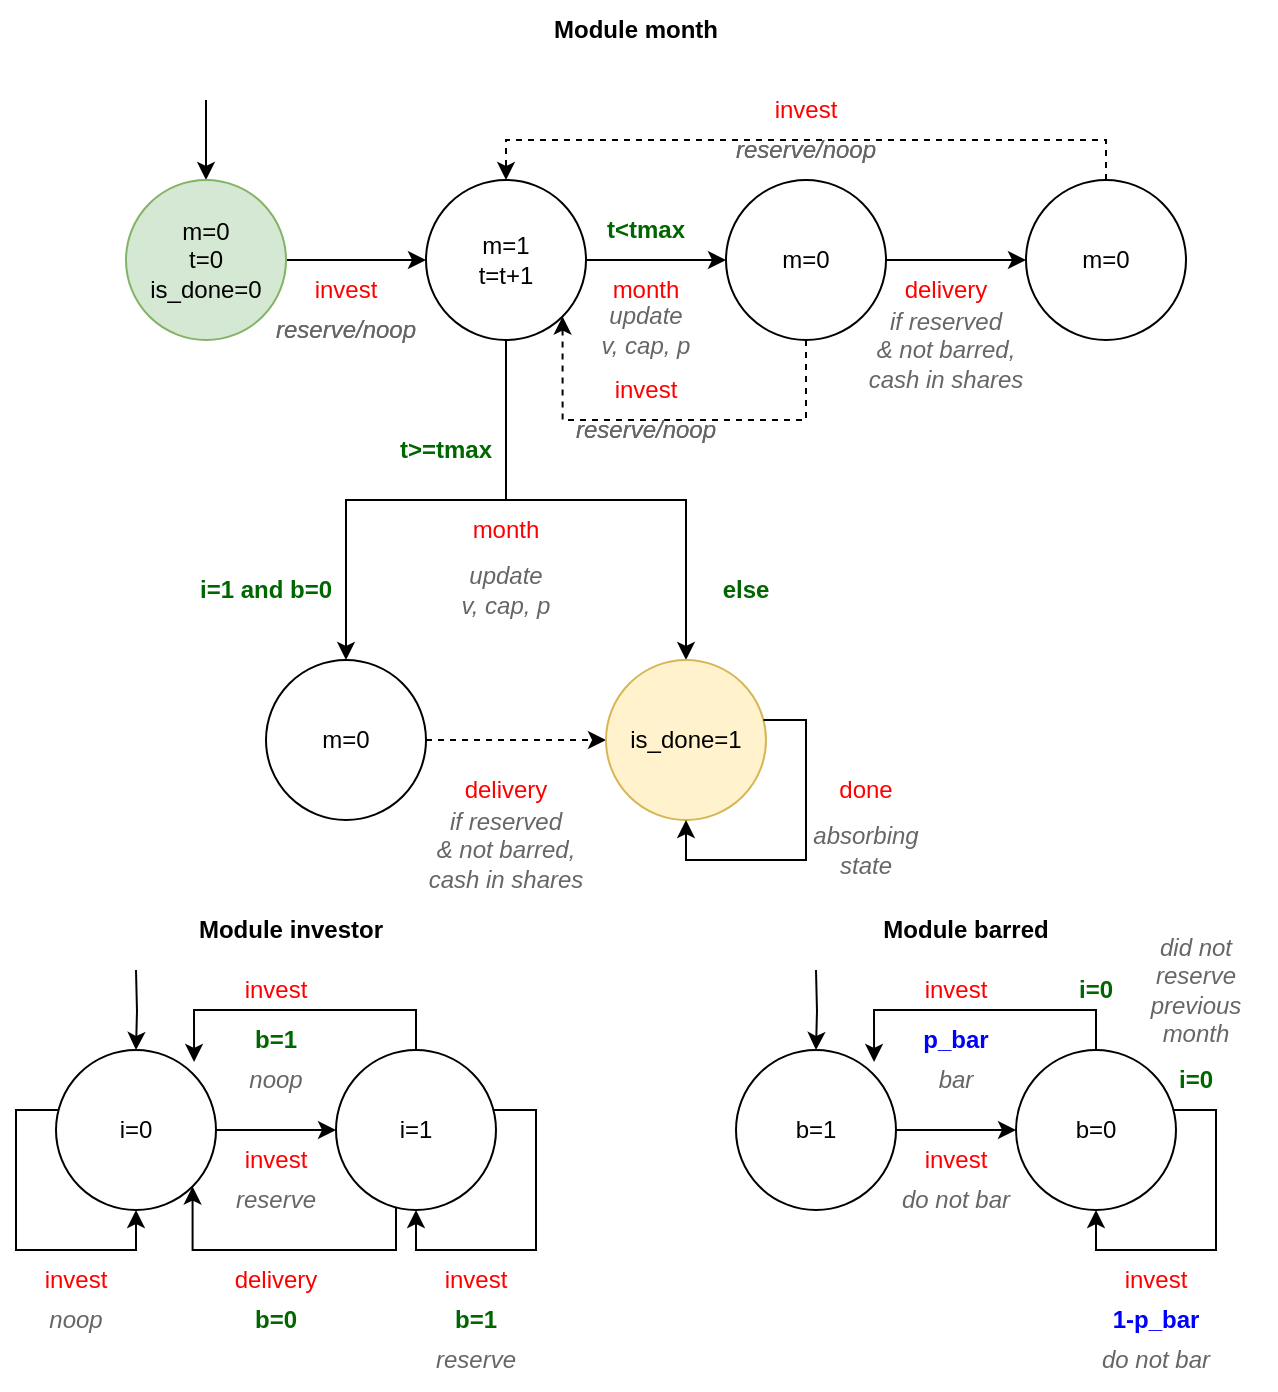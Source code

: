 <mxfile version="21.1.8" type="device">
  <diagram name="Page-1" id="Vplc2FbkKxrORxa0Ai_x">
    <mxGraphModel dx="447" dy="270" grid="1" gridSize="10" guides="1" tooltips="1" connect="1" arrows="1" fold="1" page="1" pageScale="1" pageWidth="850" pageHeight="1100" math="0" shadow="0">
      <root>
        <mxCell id="0" />
        <mxCell id="1" parent="0" />
        <mxCell id="NzjxVL5mABf7hT2KAsvz-4" style="edgeStyle=orthogonalEdgeStyle;rounded=0;orthogonalLoop=1;jettySize=auto;html=1;entryX=0;entryY=0.5;entryDx=0;entryDy=0;" parent="1" source="NzjxVL5mABf7hT2KAsvz-1" target="NzjxVL5mABf7hT2KAsvz-2" edge="1">
          <mxGeometry relative="1" as="geometry" />
        </mxCell>
        <mxCell id="NzjxVL5mABf7hT2KAsvz-44" style="edgeStyle=orthogonalEdgeStyle;rounded=0;orthogonalLoop=1;jettySize=auto;html=1;endArrow=none;endFill=0;startArrow=classic;startFill=1;" parent="1" source="NzjxVL5mABf7hT2KAsvz-1" edge="1">
          <mxGeometry relative="1" as="geometry">
            <mxPoint x="170" y="100" as="targetPoint" />
          </mxGeometry>
        </mxCell>
        <mxCell id="NzjxVL5mABf7hT2KAsvz-1" value="&lt;div&gt;m=0&lt;/div&gt;&lt;div&gt;t=0&lt;br&gt;&lt;/div&gt;&lt;div&gt;is_done=0&lt;br&gt;&lt;/div&gt;" style="ellipse;whiteSpace=wrap;html=1;aspect=fixed;fillColor=#d5e8d4;strokeColor=#82b366;" parent="1" vertex="1">
          <mxGeometry x="130" y="140" width="80" height="80" as="geometry" />
        </mxCell>
        <mxCell id="NzjxVL5mABf7hT2KAsvz-33" style="edgeStyle=orthogonalEdgeStyle;rounded=0;orthogonalLoop=1;jettySize=auto;html=1;" parent="1" source="NzjxVL5mABf7hT2KAsvz-2" target="NzjxVL5mABf7hT2KAsvz-32" edge="1">
          <mxGeometry relative="1" as="geometry" />
        </mxCell>
        <mxCell id="NzjxVL5mABf7hT2KAsvz-36" style="edgeStyle=orthogonalEdgeStyle;rounded=0;orthogonalLoop=1;jettySize=auto;html=1;" parent="1" source="NzjxVL5mABf7hT2KAsvz-2" target="NzjxVL5mABf7hT2KAsvz-35" edge="1">
          <mxGeometry relative="1" as="geometry">
            <Array as="points">
              <mxPoint x="320" y="300" />
              <mxPoint x="410" y="300" />
            </Array>
          </mxGeometry>
        </mxCell>
        <mxCell id="NzjxVL5mABf7hT2KAsvz-2" value="&lt;div&gt;m=1&lt;/div&gt;t=t+1" style="ellipse;whiteSpace=wrap;html=1;aspect=fixed;" parent="1" vertex="1">
          <mxGeometry x="280" y="140" width="80" height="80" as="geometry" />
        </mxCell>
        <mxCell id="NzjxVL5mABf7hT2KAsvz-18" style="edgeStyle=orthogonalEdgeStyle;rounded=0;orthogonalLoop=1;jettySize=auto;html=1;entryX=0;entryY=0.5;entryDx=0;entryDy=0;" parent="1" source="NzjxVL5mABf7hT2KAsvz-3" target="NzjxVL5mABf7hT2KAsvz-17" edge="1">
          <mxGeometry relative="1" as="geometry" />
        </mxCell>
        <mxCell id="NzjxVL5mABf7hT2KAsvz-24" style="edgeStyle=orthogonalEdgeStyle;rounded=0;orthogonalLoop=1;jettySize=auto;html=1;entryX=1;entryY=1;entryDx=0;entryDy=0;dashed=1;" parent="1" source="NzjxVL5mABf7hT2KAsvz-3" target="NzjxVL5mABf7hT2KAsvz-2" edge="1">
          <mxGeometry relative="1" as="geometry">
            <Array as="points">
              <mxPoint x="470" y="260" />
              <mxPoint x="348" y="260" />
            </Array>
          </mxGeometry>
        </mxCell>
        <mxCell id="NzjxVL5mABf7hT2KAsvz-3" value="m=0" style="ellipse;whiteSpace=wrap;html=1;aspect=fixed;direction=west;" parent="1" vertex="1">
          <mxGeometry x="430" y="140" width="80" height="80" as="geometry" />
        </mxCell>
        <mxCell id="NzjxVL5mABf7hT2KAsvz-5" style="edgeStyle=orthogonalEdgeStyle;rounded=0;orthogonalLoop=1;jettySize=auto;html=1;exitX=1;exitY=0.5;exitDx=0;exitDy=0;" parent="1" source="NzjxVL5mABf7hT2KAsvz-2" target="NzjxVL5mABf7hT2KAsvz-3" edge="1">
          <mxGeometry relative="1" as="geometry">
            <mxPoint x="220" y="190" as="sourcePoint" />
            <mxPoint x="290" y="190" as="targetPoint" />
          </mxGeometry>
        </mxCell>
        <mxCell id="NzjxVL5mABf7hT2KAsvz-6" value="&lt;font color=&quot;#ff0000&quot;&gt;invest&lt;/font&gt;" style="text;html=1;strokeColor=none;fillColor=none;align=center;verticalAlign=middle;whiteSpace=wrap;rounded=0;" parent="1" vertex="1">
          <mxGeometry x="210" y="180" width="60" height="30" as="geometry" />
        </mxCell>
        <mxCell id="NzjxVL5mABf7hT2KAsvz-7" value="&lt;font color=&quot;#ff0000&quot;&gt;month&lt;/font&gt;" style="text;html=1;strokeColor=none;fillColor=none;align=center;verticalAlign=middle;whiteSpace=wrap;rounded=0;" parent="1" vertex="1">
          <mxGeometry x="360" y="180" width="60" height="30" as="geometry" />
        </mxCell>
        <mxCell id="NzjxVL5mABf7hT2KAsvz-25" style="edgeStyle=orthogonalEdgeStyle;rounded=0;orthogonalLoop=1;jettySize=auto;html=1;entryX=0.5;entryY=0;entryDx=0;entryDy=0;dashed=1;" parent="1" source="NzjxVL5mABf7hT2KAsvz-17" target="NzjxVL5mABf7hT2KAsvz-2" edge="1">
          <mxGeometry relative="1" as="geometry">
            <Array as="points">
              <mxPoint x="620" y="120" />
              <mxPoint x="320" y="120" />
            </Array>
          </mxGeometry>
        </mxCell>
        <mxCell id="NzjxVL5mABf7hT2KAsvz-17" value="m=0" style="ellipse;whiteSpace=wrap;html=1;aspect=fixed;" parent="1" vertex="1">
          <mxGeometry x="580" y="140" width="80" height="80" as="geometry" />
        </mxCell>
        <mxCell id="NzjxVL5mABf7hT2KAsvz-20" value="&lt;font color=&quot;#ff0000&quot;&gt;delivery&lt;/font&gt;" style="text;html=1;strokeColor=none;fillColor=none;align=center;verticalAlign=middle;whiteSpace=wrap;rounded=0;" parent="1" vertex="1">
          <mxGeometry x="510" y="180" width="60" height="30" as="geometry" />
        </mxCell>
        <mxCell id="NzjxVL5mABf7hT2KAsvz-26" value="&lt;font color=&quot;#ff0000&quot;&gt;invest&lt;/font&gt;" style="text;html=1;strokeColor=none;fillColor=none;align=center;verticalAlign=middle;whiteSpace=wrap;rounded=0;" parent="1" vertex="1">
          <mxGeometry x="440" y="90" width="60" height="30" as="geometry" />
        </mxCell>
        <mxCell id="NzjxVL5mABf7hT2KAsvz-27" value="&lt;font color=&quot;#ff0000&quot;&gt;invest&lt;/font&gt;" style="text;html=1;strokeColor=none;fillColor=none;align=center;verticalAlign=middle;whiteSpace=wrap;rounded=0;" parent="1" vertex="1">
          <mxGeometry x="360" y="230" width="60" height="30" as="geometry" />
        </mxCell>
        <mxCell id="NzjxVL5mABf7hT2KAsvz-57" style="edgeStyle=orthogonalEdgeStyle;rounded=0;orthogonalLoop=1;jettySize=auto;html=1;entryX=0;entryY=0.5;entryDx=0;entryDy=0;dashed=1;" parent="1" source="NzjxVL5mABf7hT2KAsvz-32" target="NzjxVL5mABf7hT2KAsvz-35" edge="1">
          <mxGeometry relative="1" as="geometry" />
        </mxCell>
        <mxCell id="NzjxVL5mABf7hT2KAsvz-32" value="m=0" style="ellipse;whiteSpace=wrap;html=1;aspect=fixed;" parent="1" vertex="1">
          <mxGeometry x="200" y="380" width="80" height="80" as="geometry" />
        </mxCell>
        <mxCell id="NzjxVL5mABf7hT2KAsvz-35" value="is_done=1" style="ellipse;whiteSpace=wrap;html=1;aspect=fixed;fillColor=#fff2cc;strokeColor=#d6b656;" parent="1" vertex="1">
          <mxGeometry x="370" y="380" width="80" height="80" as="geometry" />
        </mxCell>
        <mxCell id="NzjxVL5mABf7hT2KAsvz-37" value="&lt;font color=&quot;#006600&quot;&gt;t&amp;gt;=tmax&lt;/font&gt;" style="text;html=1;strokeColor=none;fillColor=none;align=center;verticalAlign=middle;whiteSpace=wrap;rounded=0;fontStyle=1" parent="1" vertex="1">
          <mxGeometry x="260" y="260" width="60" height="30" as="geometry" />
        </mxCell>
        <mxCell id="NzjxVL5mABf7hT2KAsvz-38" value="&lt;div&gt;&lt;font color=&quot;#006600&quot;&gt;i=1 and b=0&lt;br&gt;&lt;/font&gt;&lt;/div&gt;" style="text;html=1;strokeColor=none;fillColor=none;align=center;verticalAlign=middle;whiteSpace=wrap;rounded=0;fontStyle=1" parent="1" vertex="1">
          <mxGeometry x="160" y="330" width="80" height="30" as="geometry" />
        </mxCell>
        <mxCell id="NzjxVL5mABf7hT2KAsvz-40" value="&lt;div&gt;&lt;font color=&quot;#006600&quot;&gt;else&lt;br&gt;&lt;/font&gt;&lt;/div&gt;" style="text;html=1;strokeColor=none;fillColor=none;align=center;verticalAlign=middle;whiteSpace=wrap;rounded=0;fontStyle=1" parent="1" vertex="1">
          <mxGeometry x="400" y="330" width="80" height="30" as="geometry" />
        </mxCell>
        <mxCell id="NzjxVL5mABf7hT2KAsvz-46" value="&lt;font color=&quot;#ff0000&quot;&gt;month&lt;/font&gt;" style="text;html=1;strokeColor=none;fillColor=none;align=center;verticalAlign=middle;whiteSpace=wrap;rounded=0;" parent="1" vertex="1">
          <mxGeometry x="290" y="300" width="60" height="30" as="geometry" />
        </mxCell>
        <mxCell id="NzjxVL5mABf7hT2KAsvz-47" value="&lt;font color=&quot;#ff0000&quot;&gt;delivery&lt;/font&gt;" style="text;html=1;strokeColor=none;fillColor=none;align=center;verticalAlign=middle;whiteSpace=wrap;rounded=0;" parent="1" vertex="1">
          <mxGeometry x="290" y="430" width="60" height="30" as="geometry" />
        </mxCell>
        <mxCell id="NzjxVL5mABf7hT2KAsvz-52" value="&lt;font color=&quot;#006600&quot;&gt;t&amp;lt;tmax&lt;/font&gt;" style="text;html=1;strokeColor=none;fillColor=none;align=center;verticalAlign=middle;whiteSpace=wrap;rounded=0;fontStyle=1" parent="1" vertex="1">
          <mxGeometry x="360" y="150" width="60" height="30" as="geometry" />
        </mxCell>
        <mxCell id="NzjxVL5mABf7hT2KAsvz-54" style="edgeStyle=orthogonalEdgeStyle;rounded=0;orthogonalLoop=1;jettySize=auto;html=1;entryX=0.5;entryY=1;entryDx=0;entryDy=0;" parent="1" edge="1">
          <mxGeometry relative="1" as="geometry">
            <Array as="points">
              <mxPoint x="470" y="410" />
              <mxPoint x="470" y="480" />
              <mxPoint x="410" y="480" />
            </Array>
            <mxPoint x="448.73" y="410" as="sourcePoint" />
            <mxPoint x="410" y="460" as="targetPoint" />
          </mxGeometry>
        </mxCell>
        <mxCell id="NzjxVL5mABf7hT2KAsvz-55" value="&lt;font color=&quot;#ff0000&quot;&gt;done&lt;/font&gt;" style="text;html=1;strokeColor=none;fillColor=none;align=center;verticalAlign=middle;whiteSpace=wrap;rounded=0;" parent="1" vertex="1">
          <mxGeometry x="470" y="430" width="60" height="30" as="geometry" />
        </mxCell>
        <mxCell id="NzjxVL5mABf7hT2KAsvz-59" style="edgeStyle=orthogonalEdgeStyle;rounded=0;orthogonalLoop=1;jettySize=auto;html=1;endArrow=none;endFill=0;startArrow=classic;startFill=1;" parent="1" edge="1">
          <mxGeometry relative="1" as="geometry">
            <mxPoint x="135" y="535" as="targetPoint" />
            <mxPoint x="135" y="575" as="sourcePoint" />
          </mxGeometry>
        </mxCell>
        <mxCell id="NzjxVL5mABf7hT2KAsvz-66" value="&lt;font color=&quot;#ff0000&quot;&gt;invest&lt;/font&gt;" style="text;html=1;strokeColor=none;fillColor=none;align=center;verticalAlign=middle;whiteSpace=wrap;rounded=0;" parent="1" vertex="1">
          <mxGeometry x="75" y="675" width="60" height="30" as="geometry" />
        </mxCell>
        <mxCell id="NzjxVL5mABf7hT2KAsvz-75" style="edgeStyle=orthogonalEdgeStyle;rounded=0;orthogonalLoop=1;jettySize=auto;html=1;entryX=0.5;entryY=1;entryDx=0;entryDy=0;" parent="1" source="NzjxVL5mABf7hT2KAsvz-76" edge="1">
          <mxGeometry relative="1" as="geometry">
            <Array as="points">
              <mxPoint x="75" y="605" />
              <mxPoint x="75" y="675" />
              <mxPoint x="135" y="675" />
            </Array>
            <mxPoint x="173.73" y="605" as="sourcePoint" />
            <mxPoint x="135" y="655" as="targetPoint" />
          </mxGeometry>
        </mxCell>
        <mxCell id="NzjxVL5mABf7hT2KAsvz-78" style="edgeStyle=orthogonalEdgeStyle;rounded=0;orthogonalLoop=1;jettySize=auto;html=1;" parent="1" source="NzjxVL5mABf7hT2KAsvz-76" target="NzjxVL5mABf7hT2KAsvz-77" edge="1">
          <mxGeometry relative="1" as="geometry" />
        </mxCell>
        <mxCell id="NzjxVL5mABf7hT2KAsvz-76" value="i=0" style="ellipse;whiteSpace=wrap;html=1;aspect=fixed;" parent="1" vertex="1">
          <mxGeometry x="95" y="575" width="80" height="80" as="geometry" />
        </mxCell>
        <mxCell id="NzjxVL5mABf7hT2KAsvz-82" style="edgeStyle=orthogonalEdgeStyle;rounded=0;orthogonalLoop=1;jettySize=auto;html=1;entryX=0.863;entryY=0.075;entryDx=0;entryDy=0;entryPerimeter=0;" parent="1" source="NzjxVL5mABf7hT2KAsvz-77" target="NzjxVL5mABf7hT2KAsvz-76" edge="1">
          <mxGeometry relative="1" as="geometry">
            <Array as="points">
              <mxPoint x="275" y="555" />
              <mxPoint x="164" y="555" />
            </Array>
          </mxGeometry>
        </mxCell>
        <mxCell id="NzjxVL5mABf7hT2KAsvz-89" style="edgeStyle=orthogonalEdgeStyle;rounded=0;orthogonalLoop=1;jettySize=auto;html=1;entryX=1;entryY=1;entryDx=0;entryDy=0;" parent="1" source="NzjxVL5mABf7hT2KAsvz-77" target="NzjxVL5mABf7hT2KAsvz-76" edge="1">
          <mxGeometry relative="1" as="geometry">
            <Array as="points">
              <mxPoint x="265" y="675" />
              <mxPoint x="163" y="675" />
            </Array>
          </mxGeometry>
        </mxCell>
        <mxCell id="NzjxVL5mABf7hT2KAsvz-77" value="i=1" style="ellipse;whiteSpace=wrap;html=1;aspect=fixed;" parent="1" vertex="1">
          <mxGeometry x="235" y="575" width="80" height="80" as="geometry" />
        </mxCell>
        <mxCell id="NzjxVL5mABf7hT2KAsvz-79" value="&lt;font color=&quot;#ff0000&quot;&gt;invest&lt;/font&gt;" style="text;html=1;strokeColor=none;fillColor=none;align=center;verticalAlign=middle;whiteSpace=wrap;rounded=0;" parent="1" vertex="1">
          <mxGeometry x="175" y="615" width="60" height="30" as="geometry" />
        </mxCell>
        <mxCell id="NzjxVL5mABf7hT2KAsvz-84" style="edgeStyle=orthogonalEdgeStyle;rounded=0;orthogonalLoop=1;jettySize=auto;html=1;entryX=0.5;entryY=1;entryDx=0;entryDy=0;" parent="1" edge="1">
          <mxGeometry relative="1" as="geometry">
            <Array as="points">
              <mxPoint x="335" y="605" />
              <mxPoint x="335" y="675" />
              <mxPoint x="275" y="675" />
            </Array>
            <mxPoint x="313.73" y="605" as="sourcePoint" />
            <mxPoint x="275" y="655" as="targetPoint" />
          </mxGeometry>
        </mxCell>
        <mxCell id="NzjxVL5mABf7hT2KAsvz-85" value="&lt;font color=&quot;#ff0000&quot;&gt;invest&lt;/font&gt;" style="text;html=1;strokeColor=none;fillColor=none;align=center;verticalAlign=middle;whiteSpace=wrap;rounded=0;" parent="1" vertex="1">
          <mxGeometry x="175" y="530" width="60" height="30" as="geometry" />
        </mxCell>
        <mxCell id="NzjxVL5mABf7hT2KAsvz-86" value="&lt;font color=&quot;#ff0000&quot;&gt;invest&lt;/font&gt;" style="text;html=1;strokeColor=none;fillColor=none;align=center;verticalAlign=middle;whiteSpace=wrap;rounded=0;" parent="1" vertex="1">
          <mxGeometry x="275" y="675" width="60" height="30" as="geometry" />
        </mxCell>
        <mxCell id="NzjxVL5mABf7hT2KAsvz-87" value="&lt;div&gt;&lt;font color=&quot;#006600&quot;&gt;b=1&lt;br&gt;&lt;/font&gt;&lt;/div&gt;" style="text;html=1;strokeColor=none;fillColor=none;align=center;verticalAlign=middle;whiteSpace=wrap;rounded=0;fontStyle=1" parent="1" vertex="1">
          <mxGeometry x="165" y="555" width="80" height="30" as="geometry" />
        </mxCell>
        <mxCell id="NzjxVL5mABf7hT2KAsvz-88" value="&lt;div&gt;&lt;font color=&quot;#006600&quot;&gt;b=1&lt;br&gt;&lt;/font&gt;&lt;/div&gt;" style="text;html=1;strokeColor=none;fillColor=none;align=center;verticalAlign=middle;whiteSpace=wrap;rounded=0;fontStyle=1" parent="1" vertex="1">
          <mxGeometry x="265" y="695" width="80" height="30" as="geometry" />
        </mxCell>
        <mxCell id="NzjxVL5mABf7hT2KAsvz-90" value="&lt;font color=&quot;#ff0000&quot;&gt;delivery&lt;/font&gt;" style="text;html=1;strokeColor=none;fillColor=none;align=center;verticalAlign=middle;whiteSpace=wrap;rounded=0;" parent="1" vertex="1">
          <mxGeometry x="175" y="675" width="60" height="30" as="geometry" />
        </mxCell>
        <mxCell id="NzjxVL5mABf7hT2KAsvz-91" value="&lt;div&gt;&lt;font color=&quot;#006600&quot;&gt;b=0&lt;/font&gt;&lt;/div&gt;" style="text;html=1;strokeColor=none;fillColor=none;align=center;verticalAlign=middle;whiteSpace=wrap;rounded=0;fontStyle=1" parent="1" vertex="1">
          <mxGeometry x="165" y="695" width="80" height="30" as="geometry" />
        </mxCell>
        <mxCell id="ENt79Uhcj-9WUcpKTyNv-1" value="&lt;i style=&quot;border-color: var(--border-color); color: rgb(102, 102, 102);&quot;&gt;noop&lt;/i&gt;" style="text;html=1;strokeColor=none;fillColor=none;align=center;verticalAlign=middle;whiteSpace=wrap;rounded=0;" parent="1" vertex="1">
          <mxGeometry x="75" y="695" width="60" height="30" as="geometry" />
        </mxCell>
        <mxCell id="ENt79Uhcj-9WUcpKTyNv-2" value="&lt;font color=&quot;#666666&quot;&gt;&lt;i&gt;reserve&lt;/i&gt;&lt;/font&gt;" style="text;html=1;strokeColor=none;fillColor=none;align=center;verticalAlign=middle;whiteSpace=wrap;rounded=0;" parent="1" vertex="1">
          <mxGeometry x="175" y="635" width="60" height="30" as="geometry" />
        </mxCell>
        <mxCell id="ENt79Uhcj-9WUcpKTyNv-3" value="&lt;font color=&quot;#666666&quot;&gt;&lt;i&gt;noop&lt;/i&gt;&lt;/font&gt;" style="text;html=1;strokeColor=none;fillColor=none;align=center;verticalAlign=middle;whiteSpace=wrap;rounded=0;" parent="1" vertex="1">
          <mxGeometry x="175" y="575" width="60" height="30" as="geometry" />
        </mxCell>
        <mxCell id="ENt79Uhcj-9WUcpKTyNv-4" value="&lt;font color=&quot;#666666&quot;&gt;&lt;i&gt;reserve&lt;/i&gt;&lt;/font&gt;" style="text;html=1;strokeColor=none;fillColor=none;align=center;verticalAlign=middle;whiteSpace=wrap;rounded=0;" parent="1" vertex="1">
          <mxGeometry x="275" y="715" width="60" height="30" as="geometry" />
        </mxCell>
        <mxCell id="ENt79Uhcj-9WUcpKTyNv-6" value="&lt;font color=&quot;#666666&quot;&gt;&lt;i&gt;reserve/noop&lt;/i&gt;&lt;/font&gt;" style="text;html=1;strokeColor=none;fillColor=none;align=center;verticalAlign=middle;whiteSpace=wrap;rounded=0;" parent="1" vertex="1">
          <mxGeometry x="210" y="200" width="60" height="30" as="geometry" />
        </mxCell>
        <mxCell id="ENt79Uhcj-9WUcpKTyNv-7" value="&lt;font color=&quot;#666666&quot;&gt;&lt;i&gt;reserve/noop&lt;/i&gt;&lt;/font&gt;" style="text;html=1;strokeColor=none;fillColor=none;align=center;verticalAlign=middle;whiteSpace=wrap;rounded=0;" parent="1" vertex="1">
          <mxGeometry x="360" y="250" width="60" height="30" as="geometry" />
        </mxCell>
        <mxCell id="ENt79Uhcj-9WUcpKTyNv-8" value="&lt;font color=&quot;#666666&quot;&gt;&lt;i&gt;reserve/noop&lt;/i&gt;&lt;/font&gt;" style="text;html=1;strokeColor=none;fillColor=none;align=center;verticalAlign=middle;whiteSpace=wrap;rounded=0;" parent="1" vertex="1">
          <mxGeometry x="440" y="110" width="60" height="30" as="geometry" />
        </mxCell>
        <mxCell id="ENt79Uhcj-9WUcpKTyNv-12" value="&lt;font color=&quot;#666666&quot;&gt;&lt;i&gt;update&lt;br&gt;v, cap, p&lt;/i&gt;&lt;/font&gt;" style="text;html=1;strokeColor=none;fillColor=none;align=center;verticalAlign=middle;whiteSpace=wrap;rounded=0;" parent="1" vertex="1">
          <mxGeometry x="360" y="200" width="60" height="30" as="geometry" />
        </mxCell>
        <mxCell id="ENt79Uhcj-9WUcpKTyNv-13" value="&lt;font color=&quot;#666666&quot;&gt;&lt;i&gt;reserve/noop&lt;/i&gt;&lt;/font&gt;" style="text;html=1;strokeColor=none;fillColor=none;align=center;verticalAlign=middle;whiteSpace=wrap;rounded=0;" parent="1" vertex="1">
          <mxGeometry x="210" y="200" width="60" height="30" as="geometry" />
        </mxCell>
        <mxCell id="ENt79Uhcj-9WUcpKTyNv-14" value="&lt;font color=&quot;#666666&quot;&gt;&lt;i&gt;reserve/noop&lt;/i&gt;&lt;/font&gt;" style="text;html=1;strokeColor=none;fillColor=none;align=center;verticalAlign=middle;whiteSpace=wrap;rounded=0;" parent="1" vertex="1">
          <mxGeometry x="440" y="110" width="60" height="30" as="geometry" />
        </mxCell>
        <mxCell id="ENt79Uhcj-9WUcpKTyNv-16" value="&lt;font color=&quot;#666666&quot;&gt;&lt;i&gt;reserve/noop&lt;/i&gt;&lt;/font&gt;" style="text;html=1;strokeColor=none;fillColor=none;align=center;verticalAlign=middle;whiteSpace=wrap;rounded=0;" parent="1" vertex="1">
          <mxGeometry x="360" y="250" width="60" height="30" as="geometry" />
        </mxCell>
        <mxCell id="ENt79Uhcj-9WUcpKTyNv-21" value="&lt;font color=&quot;#666666&quot;&gt;&lt;i&gt;absorbing state&lt;/i&gt;&lt;/font&gt;" style="text;html=1;strokeColor=none;fillColor=none;align=center;verticalAlign=middle;whiteSpace=wrap;rounded=0;" parent="1" vertex="1">
          <mxGeometry x="470" y="460" width="60" height="30" as="geometry" />
        </mxCell>
        <mxCell id="ENt79Uhcj-9WUcpKTyNv-22" value="&lt;font color=&quot;#666666&quot;&gt;&lt;i&gt;if reserved&lt;br&gt;&amp;amp; not barred,&lt;br&gt;cash in shares&lt;br&gt;&lt;/i&gt;&lt;/font&gt;" style="text;html=1;strokeColor=none;fillColor=none;align=center;verticalAlign=middle;whiteSpace=wrap;rounded=0;" parent="1" vertex="1">
          <mxGeometry x="485" y="210" width="110" height="30" as="geometry" />
        </mxCell>
        <mxCell id="ENt79Uhcj-9WUcpKTyNv-23" value="&lt;font color=&quot;#666666&quot;&gt;&lt;i&gt;if reserved&lt;br&gt;&amp;amp; not barred,&lt;br&gt;cash in shares&lt;br&gt;&lt;/i&gt;&lt;/font&gt;" style="text;html=1;strokeColor=none;fillColor=none;align=center;verticalAlign=middle;whiteSpace=wrap;rounded=0;" parent="1" vertex="1">
          <mxGeometry x="265" y="460" width="110" height="30" as="geometry" />
        </mxCell>
        <mxCell id="ENt79Uhcj-9WUcpKTyNv-24" style="edgeStyle=orthogonalEdgeStyle;rounded=0;orthogonalLoop=1;jettySize=auto;html=1;endArrow=none;endFill=0;startArrow=classic;startFill=1;" parent="1" edge="1">
          <mxGeometry relative="1" as="geometry">
            <mxPoint x="475" y="535" as="targetPoint" />
            <mxPoint x="475" y="575" as="sourcePoint" />
          </mxGeometry>
        </mxCell>
        <mxCell id="ENt79Uhcj-9WUcpKTyNv-27" style="edgeStyle=orthogonalEdgeStyle;rounded=0;orthogonalLoop=1;jettySize=auto;html=1;" parent="1" source="ENt79Uhcj-9WUcpKTyNv-28" target="ENt79Uhcj-9WUcpKTyNv-31" edge="1">
          <mxGeometry relative="1" as="geometry" />
        </mxCell>
        <mxCell id="ENt79Uhcj-9WUcpKTyNv-28" value="b=1" style="ellipse;whiteSpace=wrap;html=1;aspect=fixed;" parent="1" vertex="1">
          <mxGeometry x="435" y="575" width="80" height="80" as="geometry" />
        </mxCell>
        <mxCell id="ENt79Uhcj-9WUcpKTyNv-29" style="edgeStyle=orthogonalEdgeStyle;rounded=0;orthogonalLoop=1;jettySize=auto;html=1;entryX=0.863;entryY=0.075;entryDx=0;entryDy=0;entryPerimeter=0;" parent="1" source="ENt79Uhcj-9WUcpKTyNv-31" target="ENt79Uhcj-9WUcpKTyNv-28" edge="1">
          <mxGeometry relative="1" as="geometry">
            <Array as="points">
              <mxPoint x="615" y="555" />
              <mxPoint x="504" y="555" />
            </Array>
          </mxGeometry>
        </mxCell>
        <mxCell id="ENt79Uhcj-9WUcpKTyNv-31" value="b=0" style="ellipse;whiteSpace=wrap;html=1;aspect=fixed;" parent="1" vertex="1">
          <mxGeometry x="575" y="575" width="80" height="80" as="geometry" />
        </mxCell>
        <mxCell id="ENt79Uhcj-9WUcpKTyNv-32" value="&lt;font color=&quot;#ff0000&quot;&gt;invest&lt;/font&gt;" style="text;html=1;strokeColor=none;fillColor=none;align=center;verticalAlign=middle;whiteSpace=wrap;rounded=0;" parent="1" vertex="1">
          <mxGeometry x="515" y="615" width="60" height="30" as="geometry" />
        </mxCell>
        <mxCell id="ENt79Uhcj-9WUcpKTyNv-33" style="edgeStyle=orthogonalEdgeStyle;rounded=0;orthogonalLoop=1;jettySize=auto;html=1;entryX=0.5;entryY=1;entryDx=0;entryDy=0;" parent="1" edge="1">
          <mxGeometry relative="1" as="geometry">
            <Array as="points">
              <mxPoint x="675" y="605" />
              <mxPoint x="675" y="675" />
              <mxPoint x="615" y="675" />
            </Array>
            <mxPoint x="653.73" y="605" as="sourcePoint" />
            <mxPoint x="615" y="655" as="targetPoint" />
          </mxGeometry>
        </mxCell>
        <mxCell id="ENt79Uhcj-9WUcpKTyNv-34" value="&lt;font color=&quot;#ff0000&quot;&gt;invest&lt;/font&gt;" style="text;html=1;strokeColor=none;fillColor=none;align=center;verticalAlign=middle;whiteSpace=wrap;rounded=0;" parent="1" vertex="1">
          <mxGeometry x="515" y="530" width="60" height="30" as="geometry" />
        </mxCell>
        <mxCell id="ENt79Uhcj-9WUcpKTyNv-35" value="&lt;font color=&quot;#ff0000&quot;&gt;invest&lt;/font&gt;" style="text;html=1;strokeColor=none;fillColor=none;align=center;verticalAlign=middle;whiteSpace=wrap;rounded=0;" parent="1" vertex="1">
          <mxGeometry x="615" y="675" width="60" height="30" as="geometry" />
        </mxCell>
        <mxCell id="ENt79Uhcj-9WUcpKTyNv-36" value="&lt;div&gt;&lt;font color=&quot;#0000ff&quot;&gt;p_bar&lt;/font&gt;&lt;br&gt;&lt;/div&gt;" style="text;html=1;strokeColor=none;fillColor=none;align=center;verticalAlign=middle;whiteSpace=wrap;rounded=0;fontStyle=1" parent="1" vertex="1">
          <mxGeometry x="505" y="555" width="80" height="30" as="geometry" />
        </mxCell>
        <mxCell id="ENt79Uhcj-9WUcpKTyNv-37" value="&lt;div&gt;&lt;font color=&quot;#006600&quot;&gt;i=0&lt;/font&gt;&lt;/div&gt;" style="text;html=1;strokeColor=none;fillColor=none;align=center;verticalAlign=middle;whiteSpace=wrap;rounded=0;fontStyle=1" parent="1" vertex="1">
          <mxGeometry x="625" y="575" width="80" height="30" as="geometry" />
        </mxCell>
        <mxCell id="ENt79Uhcj-9WUcpKTyNv-41" value="&lt;font color=&quot;#666666&quot;&gt;&lt;i&gt;do not bar&lt;/i&gt;&lt;/font&gt;" style="text;html=1;strokeColor=none;fillColor=none;align=center;verticalAlign=middle;whiteSpace=wrap;rounded=0;" parent="1" vertex="1">
          <mxGeometry x="515" y="635" width="60" height="30" as="geometry" />
        </mxCell>
        <mxCell id="ENt79Uhcj-9WUcpKTyNv-42" value="&lt;font color=&quot;#666666&quot;&gt;&lt;i&gt;bar&lt;/i&gt;&lt;/font&gt;" style="text;html=1;strokeColor=none;fillColor=none;align=center;verticalAlign=middle;whiteSpace=wrap;rounded=0;" parent="1" vertex="1">
          <mxGeometry x="515" y="575" width="60" height="30" as="geometry" />
        </mxCell>
        <mxCell id="ENt79Uhcj-9WUcpKTyNv-43" value="&lt;font color=&quot;#666666&quot;&gt;&lt;i&gt;do not bar&lt;/i&gt;&lt;/font&gt;" style="text;html=1;strokeColor=none;fillColor=none;align=center;verticalAlign=middle;whiteSpace=wrap;rounded=0;" parent="1" vertex="1">
          <mxGeometry x="615" y="715" width="60" height="30" as="geometry" />
        </mxCell>
        <mxCell id="ENt79Uhcj-9WUcpKTyNv-46" value="&lt;div&gt;&lt;font color=&quot;#006600&quot;&gt;i=0&lt;br&gt;&lt;/font&gt;&lt;/div&gt;" style="text;html=1;strokeColor=none;fillColor=none;align=center;verticalAlign=middle;whiteSpace=wrap;rounded=0;fontStyle=1" parent="1" vertex="1">
          <mxGeometry x="575" y="530" width="80" height="30" as="geometry" />
        </mxCell>
        <mxCell id="ENt79Uhcj-9WUcpKTyNv-47" value="&lt;div&gt;&lt;font color=&quot;#0000ff&quot;&gt;1-p_bar&lt;/font&gt;&lt;br&gt;&lt;/div&gt;" style="text;html=1;strokeColor=none;fillColor=none;align=center;verticalAlign=middle;whiteSpace=wrap;rounded=0;fontStyle=1" parent="1" vertex="1">
          <mxGeometry x="605" y="695" width="80" height="30" as="geometry" />
        </mxCell>
        <mxCell id="ENt79Uhcj-9WUcpKTyNv-84" value="&lt;b&gt;Module month&lt;/b&gt;" style="text;html=1;strokeColor=none;fillColor=none;align=center;verticalAlign=middle;whiteSpace=wrap;rounded=0;" parent="1" vertex="1">
          <mxGeometry x="340" y="50" width="90" height="30" as="geometry" />
        </mxCell>
        <mxCell id="ENt79Uhcj-9WUcpKTyNv-85" value="&lt;b&gt;Module investor&lt;/b&gt;" style="text;html=1;strokeColor=none;fillColor=none;align=center;verticalAlign=middle;whiteSpace=wrap;rounded=0;" parent="1" vertex="1">
          <mxGeometry x="165" y="500" width="95" height="30" as="geometry" />
        </mxCell>
        <mxCell id="ENt79Uhcj-9WUcpKTyNv-86" value="&lt;font color=&quot;#666666&quot;&gt;&lt;i&gt;update&lt;br&gt;v, cap, p&lt;/i&gt;&lt;/font&gt;" style="text;html=1;strokeColor=none;fillColor=none;align=center;verticalAlign=middle;whiteSpace=wrap;rounded=0;" parent="1" vertex="1">
          <mxGeometry x="290" y="330" width="60" height="30" as="geometry" />
        </mxCell>
        <mxCell id="ENt79Uhcj-9WUcpKTyNv-87" value="&lt;b&gt;Module barred&lt;/b&gt;" style="text;html=1;strokeColor=none;fillColor=none;align=center;verticalAlign=middle;whiteSpace=wrap;rounded=0;" parent="1" vertex="1">
          <mxGeometry x="505" y="500" width="90" height="30" as="geometry" />
        </mxCell>
        <mxCell id="ENt79Uhcj-9WUcpKTyNv-88" value="&lt;font color=&quot;#666666&quot;&gt;&lt;i&gt;did not reserve previous month&lt;/i&gt;&lt;/font&gt;" style="text;html=1;strokeColor=none;fillColor=none;align=center;verticalAlign=middle;whiteSpace=wrap;rounded=0;" parent="1" vertex="1">
          <mxGeometry x="635" y="530" width="60" height="30" as="geometry" />
        </mxCell>
      </root>
    </mxGraphModel>
  </diagram>
</mxfile>
